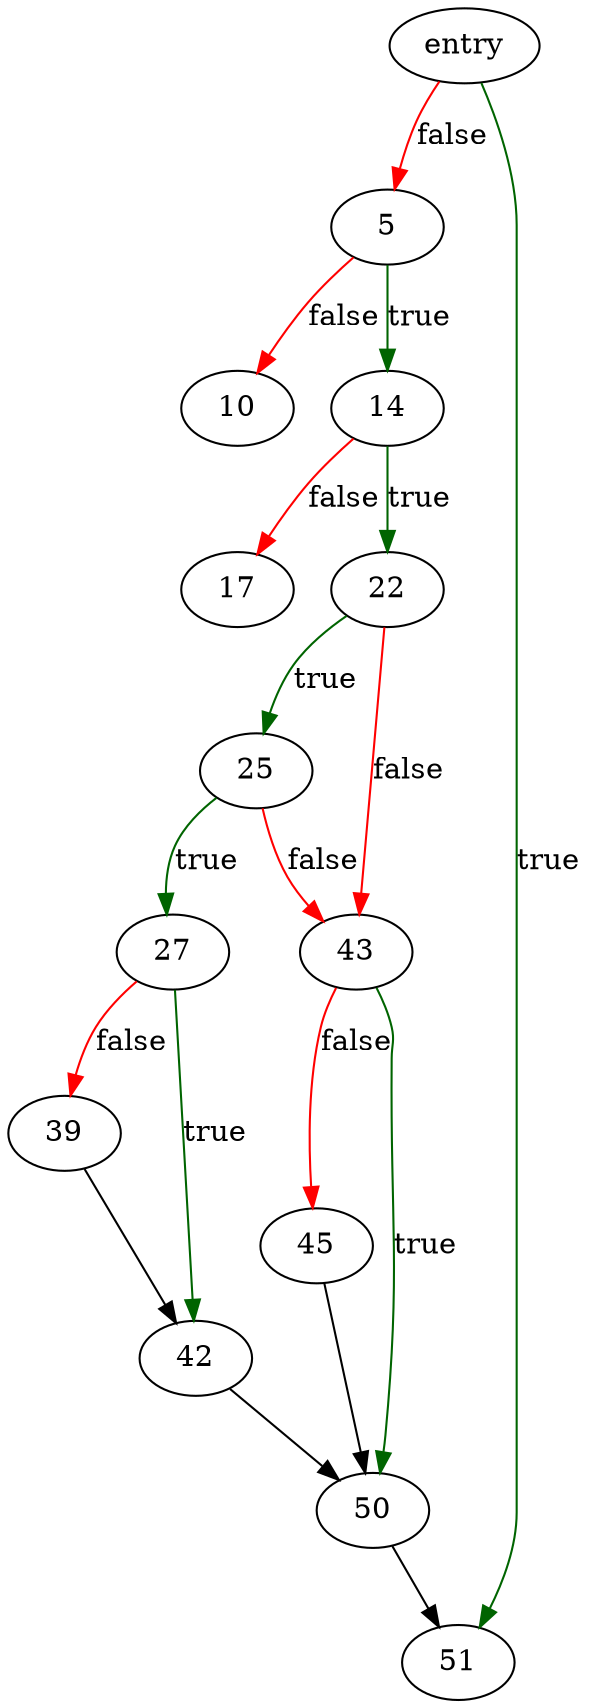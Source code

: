 digraph "close_output_file" {
	// Node definitions.
	0 [label=entry];
	5;
	10;
	14;
	17;
	22;
	25;
	27;
	39;
	42;
	43;
	45;
	50;
	51;

	// Edge definitions.
	0 -> 5 [
		color=red
		label=false
	];
	0 -> 51 [
		color=darkgreen
		label=true
	];
	5 -> 10 [
		color=red
		label=false
	];
	5 -> 14 [
		color=darkgreen
		label=true
	];
	14 -> 17 [
		color=red
		label=false
	];
	14 -> 22 [
		color=darkgreen
		label=true
	];
	22 -> 25 [
		color=darkgreen
		label=true
	];
	22 -> 43 [
		color=red
		label=false
	];
	25 -> 27 [
		color=darkgreen
		label=true
	];
	25 -> 43 [
		color=red
		label=false
	];
	27 -> 39 [
		color=red
		label=false
	];
	27 -> 42 [
		color=darkgreen
		label=true
	];
	39 -> 42;
	42 -> 50;
	43 -> 45 [
		color=red
		label=false
	];
	43 -> 50 [
		color=darkgreen
		label=true
	];
	45 -> 50;
	50 -> 51;
}